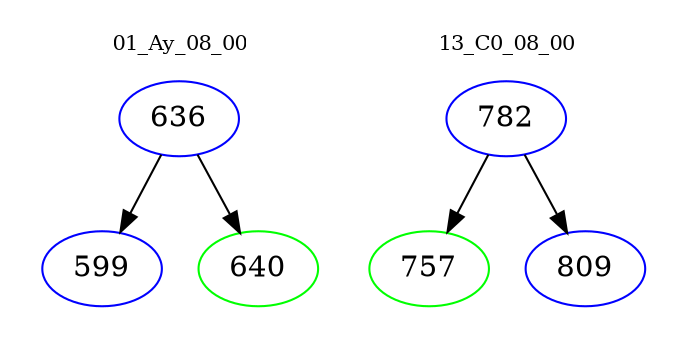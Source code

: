 digraph{
subgraph cluster_0 {
color = white
label = "01_Ay_08_00";
fontsize=10;
T0_636 [label="636", color="blue"]
T0_636 -> T0_599 [color="black"]
T0_599 [label="599", color="blue"]
T0_636 -> T0_640 [color="black"]
T0_640 [label="640", color="green"]
}
subgraph cluster_1 {
color = white
label = "13_C0_08_00";
fontsize=10;
T1_782 [label="782", color="blue"]
T1_782 -> T1_757 [color="black"]
T1_757 [label="757", color="green"]
T1_782 -> T1_809 [color="black"]
T1_809 [label="809", color="blue"]
}
}

